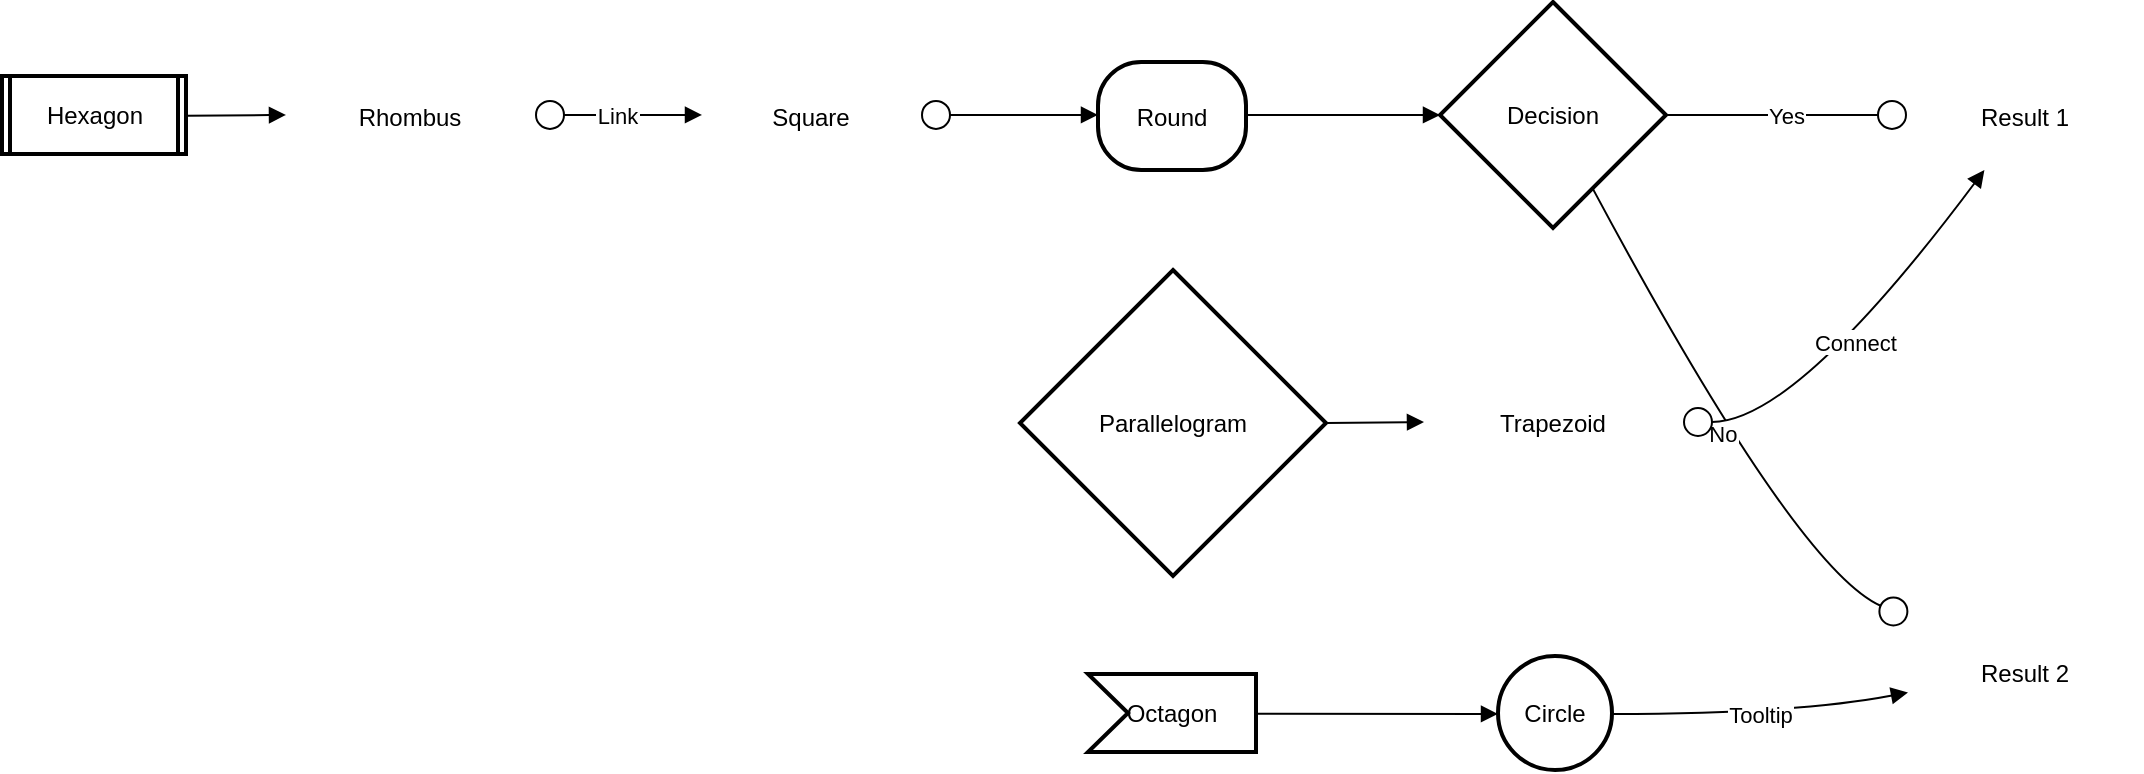 <mxfile version="26.0.4">
  <diagram name="Page-1" id="V1OahILCTMVOX1gB3y7c">
    <mxGraphModel>
      <root>
        <mxCell id="0" />
        <mxCell id="1" parent="0" />
        <mxCell id="2" value="Square" style="fillColor=none;strokeColor=none;" vertex="1" parent="1">
          <mxGeometry x="358" y="38" width="109" height="54" as="geometry" />
        </mxCell>
        <mxCell id="3" value="Round" style="rounded=1;arcSize=40;strokeWidth=2" vertex="1" parent="1">
          <mxGeometry x="556" y="38" width="74" height="54" as="geometry" />
        </mxCell>
        <mxCell id="4" value="Decision" style="rhombus;strokeWidth=2;whiteSpace=wrap;" vertex="1" parent="1">
          <mxGeometry x="727" y="8" width="113" height="113" as="geometry" />
        </mxCell>
        <mxCell id="5" value="Result 1" style="fillColor=none;strokeColor=none;" vertex="1" parent="1">
          <mxGeometry x="961" y="38" width="117" height="54" as="geometry" />
        </mxCell>
        <mxCell id="6" value="Result 2" style="fillColor=none;strokeColor=none;" vertex="1" parent="1">
          <mxGeometry x="961" y="316" width="117" height="54" as="geometry" />
        </mxCell>
        <mxCell id="7" value="Rhombus" style="fillColor=none;strokeColor=none;" vertex="1" parent="1">
          <mxGeometry x="150" y="38" width="124" height="54" as="geometry" />
        </mxCell>
        <mxCell id="8" value="Trapezoid" style="fillColor=none;strokeColor=none;" vertex="1" parent="1">
          <mxGeometry x="719" y="191" width="129" height="54" as="geometry" />
        </mxCell>
        <mxCell id="9" value="Circle" style="ellipse;aspect=fixed;strokeWidth=2;whiteSpace=wrap;" vertex="1" parent="1">
          <mxGeometry x="756" y="335" width="57" height="57" as="geometry" />
        </mxCell>
        <mxCell id="10" value="Hexagon" style="strokeWidth=2;shape=process;whiteSpace=wrap;size=0.04;" vertex="1" parent="1">
          <mxGeometry x="8" y="45" width="92" height="39" as="geometry" />
        </mxCell>
        <mxCell id="11" value="Parallelogram" style="rhombus;strokeWidth=2;whiteSpace=wrap;" vertex="1" parent="1">
          <mxGeometry x="517" y="142" width="153" height="153" as="geometry" />
        </mxCell>
        <mxCell id="12" value="Octagon" style="shape=mxgraph.arrows2.arrow;dy=0;dx=0;notch=20;strokeWidth=2;whiteSpace=wrap;" vertex="1" parent="1">
          <mxGeometry x="551" y="344" width="84" height="39" as="geometry" />
        </mxCell>
        <mxCell id="13" value="" style="curved=1;startArrow=circle;startFill=0;endArrow=block;exitX=1;exitY=0.49;entryX=0;entryY=0.49;" edge="1" parent="1" source="2" target="3">
          <mxGeometry relative="1" as="geometry">
            <Array as="points" />
          </mxGeometry>
        </mxCell>
        <mxCell id="14" value="" style="curved=1;startArrow=none;endArrow=block;exitX=1;exitY=0.49;entryX=0;entryY=0.5;" edge="1" parent="1" source="3" target="4">
          <mxGeometry relative="1" as="geometry">
            <Array as="points" />
          </mxGeometry>
        </mxCell>
        <mxCell id="15" value="Yes" style="curved=1;startArrow=none;endArrow=circle;endFill=0;exitX=1.01;exitY=0.5;entryX=0;entryY=0.49;" edge="1" parent="1" source="4" target="5">
          <mxGeometry relative="1" as="geometry">
            <Array as="points" />
          </mxGeometry>
        </mxCell>
        <mxCell id="16" value="No" style="curved=1;startArrow=none;endArrow=circle;endFill=0;exitX=0.77;exitY=1;entryX=0;entryY=0;" edge="1" parent="1" source="4" target="6">
          <mxGeometry relative="1" as="geometry">
            <Array as="points">
              <mxPoint x="905" y="291" />
            </Array>
          </mxGeometry>
        </mxCell>
        <mxCell id="17" value="Link" style="curved=1;startArrow=circle;startFill=0;endArrow=block;exitX=1;exitY=0.49;entryX=0;entryY=0.49;" edge="1" parent="1" source="7" target="2">
          <mxGeometry relative="1" as="geometry">
            <Array as="points" />
          </mxGeometry>
        </mxCell>
        <mxCell id="18" value="Connect" style="curved=1;startArrow=circle;startFill=0;endArrow=block;exitX=1.01;exitY=0.5;entryX=0.33;entryY=0.99;" edge="1" parent="1" source="8" target="5">
          <mxGeometry relative="1" as="geometry">
            <Array as="points">
              <mxPoint x="905" y="218" />
            </Array>
          </mxGeometry>
        </mxCell>
        <mxCell id="19" value="Tooltip" style="curved=1;startArrow=none;endArrow=block;exitX=0.99;exitY=0.51;entryX=0;entryY=0.69;" edge="1" parent="1" source="9" target="6">
          <mxGeometry relative="1" as="geometry">
            <Array as="points">
              <mxPoint x="905" y="364" />
            </Array>
          </mxGeometry>
        </mxCell>
        <mxCell id="20" value="" style="curved=1;startArrow=none;endArrow=block;exitX=1;exitY=0.51;entryX=0;entryY=0.49;" edge="1" parent="1" source="10" target="7">
          <mxGeometry relative="1" as="geometry">
            <Array as="points" />
          </mxGeometry>
        </mxCell>
        <mxCell id="21" value="" style="curved=1;startArrow=none;endArrow=block;exitX=1;exitY=0.5;entryX=0;entryY=0.5;" edge="1" parent="1" source="11" target="8">
          <mxGeometry relative="1" as="geometry">
            <Array as="points" />
          </mxGeometry>
        </mxCell>
        <mxCell id="22" value="" style="curved=1;startArrow=none;endArrow=block;exitX=1;exitY=0.51;entryX=-0.01;entryY=0.51;" edge="1" parent="1" source="12" target="9">
          <mxGeometry relative="1" as="geometry">
            <Array as="points" />
          </mxGeometry>
        </mxCell>
      </root>
    </mxGraphModel>
  </diagram>
</mxfile>
